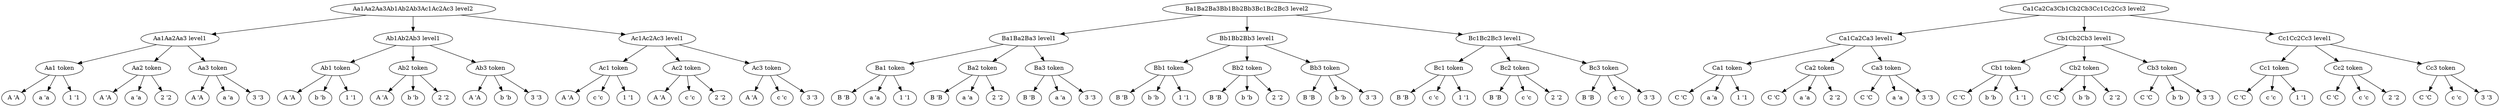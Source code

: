 digraph g {
	node [label="\N"];
	graph [rankdir=TB];
	1 [label="A 'A"];
	2 [label="a 'a"];
	3 [label="1 '1"];
	4 [label="Aa1 token"];
	5 [label="A 'A"];
	6 [label="a 'a"];
	7 [label="2 '2"];
	8 [label="Aa2 token"];
	9 [label="A 'A"];
	10 [label="a 'a"];
	11 [label="3 '3"];
	12 [label="Aa3 token"];
	13 [label="Aa1Aa2Aa3 level1"];
	14 [label="A 'A"];
	15 [label="b 'b"];
	16 [label="1 '1"];
	17 [label="Ab1 token"];
	18 [label="A 'A"];
	19 [label="b 'b"];
	20 [label="2 '2"];
	21 [label="Ab2 token"];
	22 [label="A 'A"];
	23 [label="b 'b"];
	24 [label="3 '3"];
	25 [label="Ab3 token"];
	26 [label="Ab1Ab2Ab3 level1"];
	27 [label="A 'A"];
	28 [label="c 'c"];
	29 [label="1 '1"];
	30 [label="Ac1 token"];
	31 [label="A 'A"];
	32 [label="c 'c"];
	33 [label="2 '2"];
	34 [label="Ac2 token"];
	35 [label="A 'A"];
	36 [label="c 'c"];
	37 [label="3 '3"];
	38 [label="Ac3 token"];
	39 [label="Ac1Ac2Ac3 level1"];
	40 [label="Aa1Aa2Aa3Ab1Ab2Ab3Ac1Ac2Ac3 level2"];
	41 [label="B 'B"];
	42 [label="a 'a"];
	43 [label="1 '1"];
	44 [label="Ba1 token"];
	45 [label="B 'B"];
	46 [label="a 'a"];
	47 [label="2 '2"];
	48 [label="Ba2 token"];
	49 [label="B 'B"];
	50 [label="a 'a"];
	51 [label="3 '3"];
	52 [label="Ba3 token"];
	53 [label="Ba1Ba2Ba3 level1"];
	54 [label="B 'B"];
	55 [label="b 'b"];
	56 [label="1 '1"];
	57 [label="Bb1 token"];
	58 [label="B 'B"];
	59 [label="b 'b"];
	60 [label="2 '2"];
	61 [label="Bb2 token"];
	62 [label="B 'B"];
	63 [label="b 'b"];
	64 [label="3 '3"];
	65 [label="Bb3 token"];
	66 [label="Bb1Bb2Bb3 level1"];
	67 [label="B 'B"];
	68 [label="c 'c"];
	69 [label="1 '1"];
	70 [label="Bc1 token"];
	71 [label="B 'B"];
	72 [label="c 'c"];
	73 [label="2 '2"];
	74 [label="Bc2 token"];
	75 [label="B 'B"];
	76 [label="c 'c"];
	77 [label="3 '3"];
	78 [label="Bc3 token"];
	79 [label="Bc1Bc2Bc3 level1"];
	80 [label="Ba1Ba2Ba3Bb1Bb2Bb3Bc1Bc2Bc3 level2"];
	81 [label="C 'C"];
	82 [label="a 'a"];
	83 [label="1 '1"];
	84 [label="Ca1 token"];
	85 [label="C 'C"];
	86 [label="a 'a"];
	87 [label="2 '2"];
	88 [label="Ca2 token"];
	89 [label="C 'C"];
	90 [label="a 'a"];
	91 [label="3 '3"];
	92 [label="Ca3 token"];
	93 [label="Ca1Ca2Ca3 level1"];
	94 [label="C 'C"];
	95 [label="b 'b"];
	96 [label="1 '1"];
	97 [label="Cb1 token"];
	98 [label="C 'C"];
	99 [label="b 'b"];
	100 [label="2 '2"];
	101 [label="Cb2 token"];
	102 [label="C 'C"];
	103 [label="b 'b"];
	104 [label="3 '3"];
	105 [label="Cb3 token"];
	106 [label="Cb1Cb2Cb3 level1"];
	107 [label="C 'C"];
	108 [label="c 'c"];
	109 [label="1 '1"];
	110 [label="Cc1 token"];
	111 [label="C 'C"];
	112 [label="c 'c"];
	113 [label="2 '2"];
	114 [label="Cc2 token"];
	115 [label="C 'C"];
	116 [label="c 'c"];
	117 [label="3 '3"];
	118 [label="Cc3 token"];
	119 [label="Cc1Cc2Cc3 level1"];
	120 [label="Ca1Ca2Ca3Cb1Cb2Cb3Cc1Cc2Cc3 level2"];
	4 -> 1;
	4 -> 2;
	4 -> 3;
	8 -> 5;
	8 -> 6;
	8 -> 7;
	12 -> 9;
	12 -> 10;
	12 -> 11;
	13 -> 4;
	13 -> 8;
	13 -> 12;
	17 -> 14;
	17 -> 15;
	17 -> 16;
	21 -> 18;
	21 -> 19;
	21 -> 20;
	25 -> 22;
	25 -> 23;
	25 -> 24;
	26 -> 17;
	26 -> 21;
	26 -> 25;
	30 -> 27;
	30 -> 28;
	30 -> 29;
	34 -> 31;
	34 -> 32;
	34 -> 33;
	38 -> 35;
	38 -> 36;
	38 -> 37;
	39 -> 30;
	39 -> 34;
	39 -> 38;
	40 -> 13;
	40 -> 26;
	40 -> 39;
	44 -> 41;
	44 -> 42;
	44 -> 43;
	48 -> 45;
	48 -> 46;
	48 -> 47;
	52 -> 49;
	52 -> 50;
	52 -> 51;
	53 -> 44;
	53 -> 48;
	53 -> 52;
	57 -> 54;
	57 -> 55;
	57 -> 56;
	61 -> 58;
	61 -> 59;
	61 -> 60;
	65 -> 62;
	65 -> 63;
	65 -> 64;
	66 -> 57;
	66 -> 61;
	66 -> 65;
	70 -> 67;
	70 -> 68;
	70 -> 69;
	74 -> 71;
	74 -> 72;
	74 -> 73;
	78 -> 75;
	78 -> 76;
	78 -> 77;
	79 -> 70;
	79 -> 74;
	79 -> 78;
	80 -> 53;
	80 -> 66;
	80 -> 79;
	84 -> 81;
	84 -> 82;
	84 -> 83;
	88 -> 85;
	88 -> 86;
	88 -> 87;
	92 -> 89;
	92 -> 90;
	92 -> 91;
	93 -> 84;
	93 -> 88;
	93 -> 92;
	97 -> 94;
	97 -> 95;
	97 -> 96;
	101 -> 98;
	101 -> 99;
	101 -> 100;
	105 -> 102;
	105 -> 103;
	105 -> 104;
	106 -> 97;
	106 -> 101;
	106 -> 105;
	110 -> 107;
	110 -> 108;
	110 -> 109;
	114 -> 111;
	114 -> 112;
	114 -> 113;
	118 -> 115;
	118 -> 116;
	118 -> 117;
	119 -> 110;
	119 -> 114;
	119 -> 118;
	120 -> 93;
	120 -> 106;
	120 -> 119;
}
